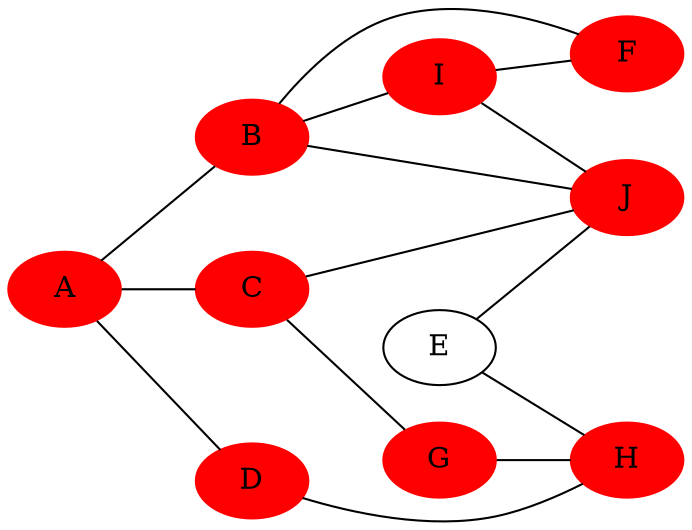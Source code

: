 graph {
 rankdir=LR;
A [style=filled, color=red];
B [style=filled, color=red];
C [style=filled, color=red];
D [style=filled, color=red];
F [style=filled, color=red];
G [style=filled, color=red];
H [style=filled, color=red];
I [style=filled, color=red];
J [style=filled, color=red];
A -- {{B D C }}
B -- {{I J F }}
C -- {{G J }}
D -- {{H }}
E -- {{H J }}
F -- {{}}
G -- {{H }}
H -- {{}}
I -- {{F J }}
J -- {{}}
}